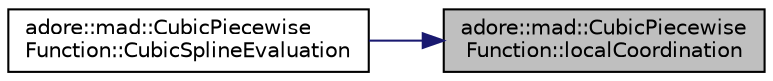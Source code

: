 digraph "adore::mad::CubicPiecewiseFunction::localCoordination"
{
 // LATEX_PDF_SIZE
  edge [fontname="Helvetica",fontsize="10",labelfontname="Helvetica",labelfontsize="10"];
  node [fontname="Helvetica",fontsize="10",shape=record];
  rankdir="RL";
  Node1 [label="adore::mad::CubicPiecewise\lFunction::localCoordination",height=0.2,width=0.4,color="black", fillcolor="grey75", style="filled", fontcolor="black",tooltip=" "];
  Node1 -> Node2 [dir="back",color="midnightblue",fontsize="10",style="solid",fontname="Helvetica"];
  Node2 [label="adore::mad::CubicPiecewise\lFunction::CubicSplineEvaluation",height=0.2,width=0.4,color="black", fillcolor="white", style="filled",URL="$classadore_1_1mad_1_1CubicPiecewiseFunction.html#a9e996e69666e77e65474143a3a2f3971",tooltip=" "];
}
